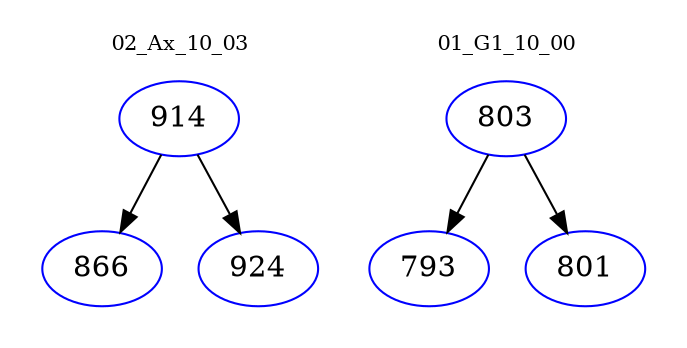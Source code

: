 digraph{
subgraph cluster_0 {
color = white
label = "02_Ax_10_03";
fontsize=10;
T0_914 [label="914", color="blue"]
T0_914 -> T0_866 [color="black"]
T0_866 [label="866", color="blue"]
T0_914 -> T0_924 [color="black"]
T0_924 [label="924", color="blue"]
}
subgraph cluster_1 {
color = white
label = "01_G1_10_00";
fontsize=10;
T1_803 [label="803", color="blue"]
T1_803 -> T1_793 [color="black"]
T1_793 [label="793", color="blue"]
T1_803 -> T1_801 [color="black"]
T1_801 [label="801", color="blue"]
}
}
